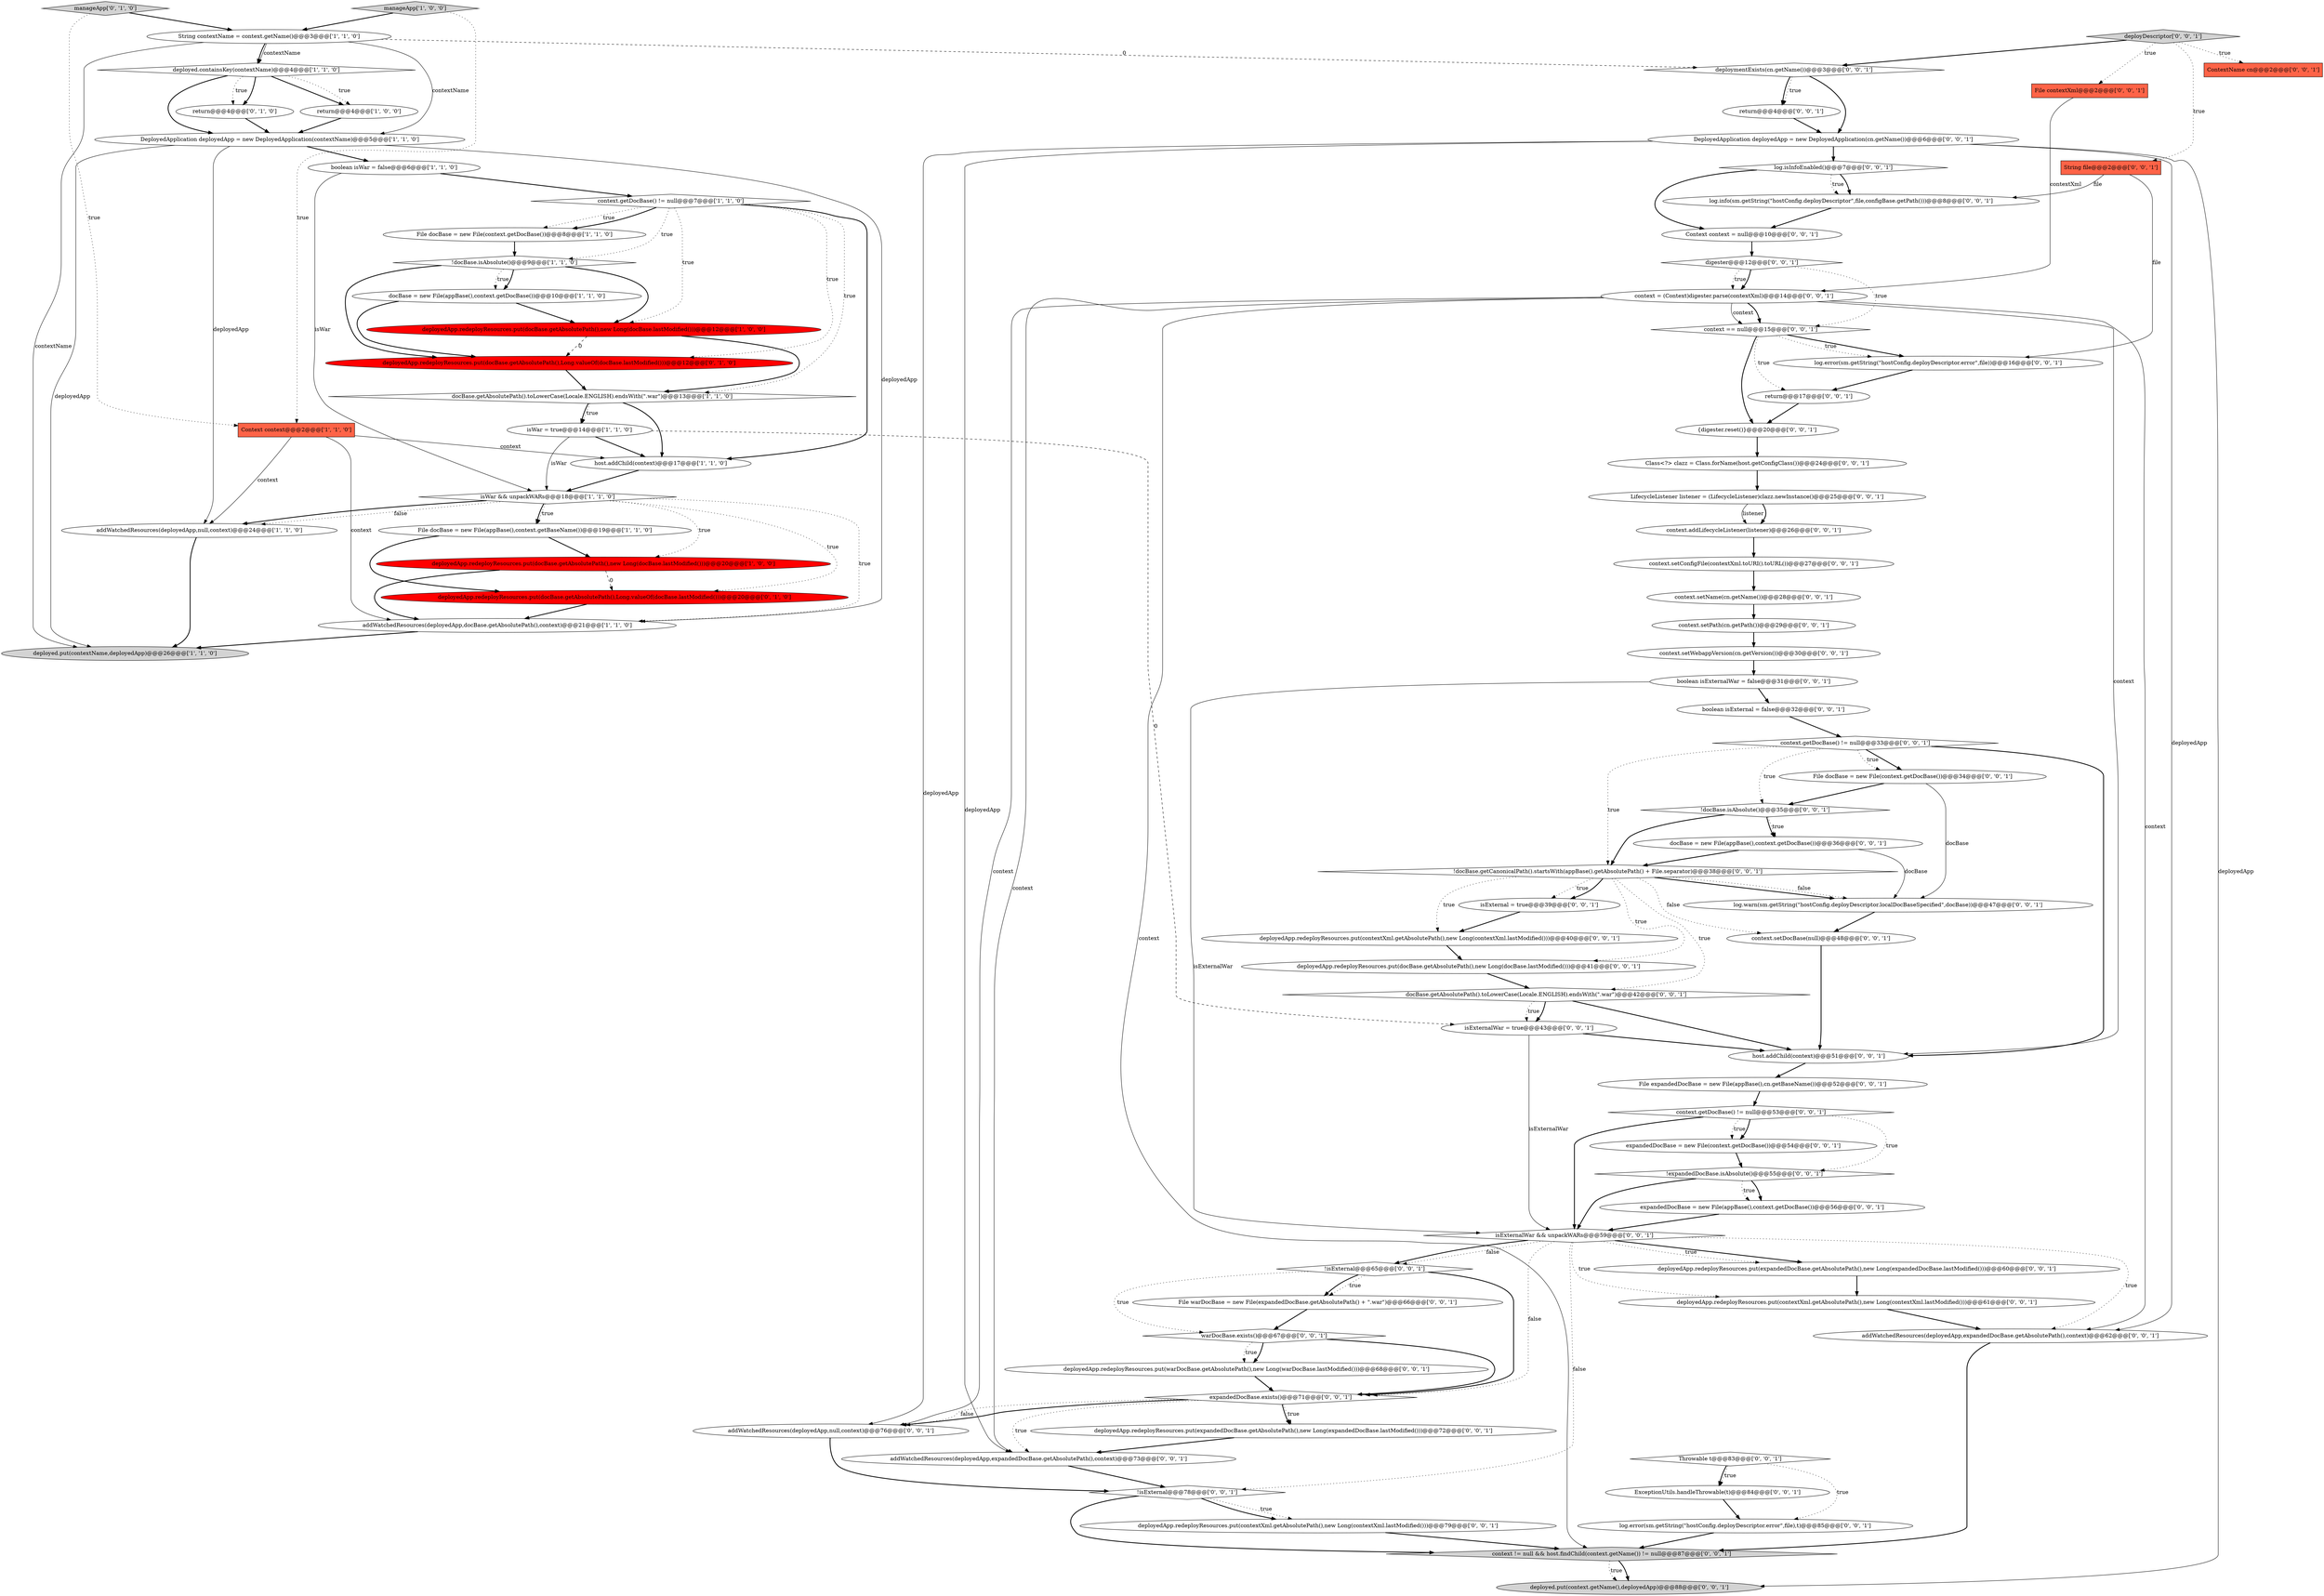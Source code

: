 digraph {
17 [style = filled, label = "deployed.containsKey(contextName)@@@4@@@['1', '1', '0']", fillcolor = white, shape = diamond image = "AAA0AAABBB1BBB"];
47 [style = filled, label = "addWatchedResources(deployedApp,expandedDocBase.getAbsolutePath(),context)@@@73@@@['0', '0', '1']", fillcolor = white, shape = ellipse image = "AAA0AAABBB3BBB"];
26 [style = filled, label = "deployDescriptor['0', '0', '1']", fillcolor = lightgray, shape = diamond image = "AAA0AAABBB3BBB"];
40 [style = filled, label = "isExternal = true@@@39@@@['0', '0', '1']", fillcolor = white, shape = ellipse image = "AAA0AAABBB3BBB"];
11 [style = filled, label = "addWatchedResources(deployedApp,docBase.getAbsolutePath(),context)@@@21@@@['1', '1', '0']", fillcolor = white, shape = ellipse image = "AAA0AAABBB1BBB"];
58 [style = filled, label = "log.warn(sm.getString(\"hostConfig.deployDescriptor.localDocBaseSpecified\",docBase))@@@47@@@['0', '0', '1']", fillcolor = white, shape = ellipse image = "AAA0AAABBB3BBB"];
28 [style = filled, label = "log.error(sm.getString(\"hostConfig.deployDescriptor.error\",file),t)@@@85@@@['0', '0', '1']", fillcolor = white, shape = ellipse image = "AAA0AAABBB3BBB"];
27 [style = filled, label = "deployedApp.redeployResources.put(contextXml.getAbsolutePath(),new Long(contextXml.lastModified()))@@@40@@@['0', '0', '1']", fillcolor = white, shape = ellipse image = "AAA0AAABBB3BBB"];
32 [style = filled, label = "log.error(sm.getString(\"hostConfig.deployDescriptor.error\",file))@@@16@@@['0', '0', '1']", fillcolor = white, shape = ellipse image = "AAA0AAABBB3BBB"];
83 [style = filled, label = "context.setWebappVersion(cn.getVersion())@@@30@@@['0', '0', '1']", fillcolor = white, shape = ellipse image = "AAA0AAABBB3BBB"];
39 [style = filled, label = "Context context = null@@@10@@@['0', '0', '1']", fillcolor = white, shape = ellipse image = "AAA0AAABBB3BBB"];
43 [style = filled, label = "log.isInfoEnabled()@@@7@@@['0', '0', '1']", fillcolor = white, shape = diamond image = "AAA0AAABBB3BBB"];
21 [style = filled, label = "return@@@4@@@['0', '1', '0']", fillcolor = white, shape = ellipse image = "AAA0AAABBB2BBB"];
74 [style = filled, label = "context.getDocBase() != null@@@53@@@['0', '0', '1']", fillcolor = white, shape = diamond image = "AAA0AAABBB3BBB"];
77 [style = filled, label = "DeployedApplication deployedApp = new DeployedApplication(cn.getName())@@@6@@@['0', '0', '1']", fillcolor = white, shape = ellipse image = "AAA0AAABBB3BBB"];
20 [style = filled, label = "isWar && unpackWARs@@@18@@@['1', '1', '0']", fillcolor = white, shape = diamond image = "AAA0AAABBB1BBB"];
34 [style = filled, label = "ExceptionUtils.handleThrowable(t)@@@84@@@['0', '0', '1']", fillcolor = white, shape = ellipse image = "AAA0AAABBB3BBB"];
49 [style = filled, label = "!isExternal@@@78@@@['0', '0', '1']", fillcolor = white, shape = diamond image = "AAA0AAABBB3BBB"];
72 [style = filled, label = "Class<?> clazz = Class.forName(host.getConfigClass())@@@24@@@['0', '0', '1']", fillcolor = white, shape = ellipse image = "AAA0AAABBB3BBB"];
79 [style = filled, label = "expandedDocBase.exists()@@@71@@@['0', '0', '1']", fillcolor = white, shape = diamond image = "AAA0AAABBB3BBB"];
52 [style = filled, label = "File docBase = new File(context.getDocBase())@@@34@@@['0', '0', '1']", fillcolor = white, shape = ellipse image = "AAA0AAABBB3BBB"];
73 [style = filled, label = "File warDocBase = new File(expandedDocBase.getAbsolutePath() + \".war\")@@@66@@@['0', '0', '1']", fillcolor = white, shape = ellipse image = "AAA0AAABBB3BBB"];
3 [style = filled, label = "String contextName = context.getName()@@@3@@@['1', '1', '0']", fillcolor = white, shape = ellipse image = "AAA0AAABBB1BBB"];
75 [style = filled, label = "addWatchedResources(deployedApp,null,context)@@@76@@@['0', '0', '1']", fillcolor = white, shape = ellipse image = "AAA0AAABBB3BBB"];
69 [style = filled, label = "deployedApp.redeployResources.put(docBase.getAbsolutePath(),new Long(docBase.lastModified()))@@@41@@@['0', '0', '1']", fillcolor = white, shape = ellipse image = "AAA0AAABBB3BBB"];
60 [style = filled, label = "context.setPath(cn.getPath())@@@29@@@['0', '0', '1']", fillcolor = white, shape = ellipse image = "AAA0AAABBB3BBB"];
65 [style = filled, label = "context.setName(cn.getName())@@@28@@@['0', '0', '1']", fillcolor = white, shape = ellipse image = "AAA0AAABBB3BBB"];
50 [style = filled, label = "ContextName cn@@@2@@@['0', '0', '1']", fillcolor = tomato, shape = box image = "AAA0AAABBB3BBB"];
10 [style = filled, label = "File docBase = new File(context.getDocBase())@@@8@@@['1', '1', '0']", fillcolor = white, shape = ellipse image = "AAA0AAABBB1BBB"];
38 [style = filled, label = "addWatchedResources(deployedApp,expandedDocBase.getAbsolutePath(),context)@@@62@@@['0', '0', '1']", fillcolor = white, shape = ellipse image = "AAA0AAABBB3BBB"];
45 [style = filled, label = "context.setDocBase(null)@@@48@@@['0', '0', '1']", fillcolor = white, shape = ellipse image = "AAA0AAABBB3BBB"];
37 [style = filled, label = "context = (Context)digester.parse(contextXml)@@@14@@@['0', '0', '1']", fillcolor = white, shape = ellipse image = "AAA0AAABBB3BBB"];
31 [style = filled, label = "context.setConfigFile(contextXml.toURI().toURL())@@@27@@@['0', '0', '1']", fillcolor = white, shape = ellipse image = "AAA0AAABBB3BBB"];
5 [style = filled, label = "deployedApp.redeployResources.put(docBase.getAbsolutePath(),new Long(docBase.lastModified()))@@@12@@@['1', '0', '0']", fillcolor = red, shape = ellipse image = "AAA1AAABBB1BBB"];
12 [style = filled, label = "return@@@4@@@['1', '0', '0']", fillcolor = white, shape = ellipse image = "AAA0AAABBB1BBB"];
56 [style = filled, label = "{digester.reset()}@@@20@@@['0', '0', '1']", fillcolor = white, shape = ellipse image = "AAA0AAABBB3BBB"];
57 [style = filled, label = "deployed.put(context.getName(),deployedApp)@@@88@@@['0', '0', '1']", fillcolor = lightgray, shape = ellipse image = "AAA0AAABBB3BBB"];
85 [style = filled, label = "deployedApp.redeployResources.put(contextXml.getAbsolutePath(),new Long(contextXml.lastModified()))@@@61@@@['0', '0', '1']", fillcolor = white, shape = ellipse image = "AAA0AAABBB3BBB"];
78 [style = filled, label = "host.addChild(context)@@@51@@@['0', '0', '1']", fillcolor = white, shape = ellipse image = "AAA0AAABBB3BBB"];
0 [style = filled, label = "Context context@@@2@@@['1', '1', '0']", fillcolor = tomato, shape = box image = "AAA0AAABBB1BBB"];
84 [style = filled, label = "String file@@@2@@@['0', '0', '1']", fillcolor = tomato, shape = box image = "AAA0AAABBB3BBB"];
63 [style = filled, label = "!expandedDocBase.isAbsolute()@@@55@@@['0', '0', '1']", fillcolor = white, shape = diamond image = "AAA0AAABBB3BBB"];
81 [style = filled, label = "return@@@17@@@['0', '0', '1']", fillcolor = white, shape = ellipse image = "AAA0AAABBB3BBB"];
64 [style = filled, label = "isExternalWar && unpackWARs@@@59@@@['0', '0', '1']", fillcolor = white, shape = diamond image = "AAA0AAABBB3BBB"];
8 [style = filled, label = "deployedApp.redeployResources.put(docBase.getAbsolutePath(),new Long(docBase.lastModified()))@@@20@@@['1', '0', '0']", fillcolor = red, shape = ellipse image = "AAA1AAABBB1BBB"];
54 [style = filled, label = "warDocBase.exists()@@@67@@@['0', '0', '1']", fillcolor = white, shape = diamond image = "AAA0AAABBB3BBB"];
71 [style = filled, label = "return@@@4@@@['0', '0', '1']", fillcolor = white, shape = ellipse image = "AAA0AAABBB3BBB"];
16 [style = filled, label = "manageApp['1', '0', '0']", fillcolor = lightgray, shape = diamond image = "AAA0AAABBB1BBB"];
22 [style = filled, label = "manageApp['0', '1', '0']", fillcolor = lightgray, shape = diamond image = "AAA0AAABBB2BBB"];
33 [style = filled, label = "deploymentExists(cn.getName())@@@3@@@['0', '0', '1']", fillcolor = white, shape = diamond image = "AAA0AAABBB3BBB"];
86 [style = filled, label = "digester@@@12@@@['0', '0', '1']", fillcolor = white, shape = diamond image = "AAA0AAABBB3BBB"];
23 [style = filled, label = "deployedApp.redeployResources.put(docBase.getAbsolutePath(),Long.valueOf(docBase.lastModified()))@@@12@@@['0', '1', '0']", fillcolor = red, shape = ellipse image = "AAA1AAABBB2BBB"];
55 [style = filled, label = "deployedApp.redeployResources.put(warDocBase.getAbsolutePath(),new Long(warDocBase.lastModified()))@@@68@@@['0', '0', '1']", fillcolor = white, shape = ellipse image = "AAA0AAABBB3BBB"];
9 [style = filled, label = "!docBase.isAbsolute()@@@9@@@['1', '1', '0']", fillcolor = white, shape = diamond image = "AAA0AAABBB1BBB"];
19 [style = filled, label = "docBase = new File(appBase(),context.getDocBase())@@@10@@@['1', '1', '0']", fillcolor = white, shape = ellipse image = "AAA0AAABBB1BBB"];
59 [style = filled, label = "expandedDocBase = new File(appBase(),context.getDocBase())@@@56@@@['0', '0', '1']", fillcolor = white, shape = ellipse image = "AAA0AAABBB3BBB"];
7 [style = filled, label = "addWatchedResources(deployedApp,null,context)@@@24@@@['1', '1', '0']", fillcolor = white, shape = ellipse image = "AAA0AAABBB1BBB"];
80 [style = filled, label = "File contextXml@@@2@@@['0', '0', '1']", fillcolor = tomato, shape = box image = "AAA0AAABBB3BBB"];
6 [style = filled, label = "deployed.put(contextName,deployedApp)@@@26@@@['1', '1', '0']", fillcolor = lightgray, shape = ellipse image = "AAA0AAABBB1BBB"];
2 [style = filled, label = "DeployedApplication deployedApp = new DeployedApplication(contextName)@@@5@@@['1', '1', '0']", fillcolor = white, shape = ellipse image = "AAA0AAABBB1BBB"];
30 [style = filled, label = "deployedApp.redeployResources.put(expandedDocBase.getAbsolutePath(),new Long(expandedDocBase.lastModified()))@@@60@@@['0', '0', '1']", fillcolor = white, shape = ellipse image = "AAA0AAABBB3BBB"];
76 [style = filled, label = "LifecycleListener listener = (LifecycleListener)clazz.newInstance()@@@25@@@['0', '0', '1']", fillcolor = white, shape = ellipse image = "AAA0AAABBB3BBB"];
15 [style = filled, label = "host.addChild(context)@@@17@@@['1', '1', '0']", fillcolor = white, shape = ellipse image = "AAA0AAABBB1BBB"];
67 [style = filled, label = "!docBase.getCanonicalPath().startsWith(appBase().getAbsolutePath() + File.separator)@@@38@@@['0', '0', '1']", fillcolor = white, shape = diamond image = "AAA0AAABBB3BBB"];
61 [style = filled, label = "expandedDocBase = new File(context.getDocBase())@@@54@@@['0', '0', '1']", fillcolor = white, shape = ellipse image = "AAA0AAABBB3BBB"];
51 [style = filled, label = "!docBase.isAbsolute()@@@35@@@['0', '0', '1']", fillcolor = white, shape = diamond image = "AAA0AAABBB3BBB"];
13 [style = filled, label = "isWar = true@@@14@@@['1', '1', '0']", fillcolor = white, shape = ellipse image = "AAA0AAABBB1BBB"];
66 [style = filled, label = "isExternalWar = true@@@43@@@['0', '0', '1']", fillcolor = white, shape = ellipse image = "AAA0AAABBB3BBB"];
48 [style = filled, label = "context.getDocBase() != null@@@33@@@['0', '0', '1']", fillcolor = white, shape = diamond image = "AAA0AAABBB3BBB"];
25 [style = filled, label = "context != null && host.findChild(context.getName()) != null@@@87@@@['0', '0', '1']", fillcolor = lightgray, shape = diamond image = "AAA0AAABBB3BBB"];
1 [style = filled, label = "boolean isWar = false@@@6@@@['1', '1', '0']", fillcolor = white, shape = ellipse image = "AAA0AAABBB1BBB"];
41 [style = filled, label = "log.info(sm.getString(\"hostConfig.deployDescriptor\",file,configBase.getPath()))@@@8@@@['0', '0', '1']", fillcolor = white, shape = ellipse image = "AAA0AAABBB3BBB"];
24 [style = filled, label = "deployedApp.redeployResources.put(docBase.getAbsolutePath(),Long.valueOf(docBase.lastModified()))@@@20@@@['0', '1', '0']", fillcolor = red, shape = ellipse image = "AAA1AAABBB2BBB"];
46 [style = filled, label = "File expandedDocBase = new File(appBase(),cn.getBaseName())@@@52@@@['0', '0', '1']", fillcolor = white, shape = ellipse image = "AAA0AAABBB3BBB"];
70 [style = filled, label = "deployedApp.redeployResources.put(expandedDocBase.getAbsolutePath(),new Long(expandedDocBase.lastModified()))@@@72@@@['0', '0', '1']", fillcolor = white, shape = ellipse image = "AAA0AAABBB3BBB"];
82 [style = filled, label = "docBase = new File(appBase(),context.getDocBase())@@@36@@@['0', '0', '1']", fillcolor = white, shape = ellipse image = "AAA0AAABBB3BBB"];
44 [style = filled, label = "Throwable t@@@83@@@['0', '0', '1']", fillcolor = white, shape = diamond image = "AAA0AAABBB3BBB"];
18 [style = filled, label = "context.getDocBase() != null@@@7@@@['1', '1', '0']", fillcolor = white, shape = diamond image = "AAA0AAABBB1BBB"];
14 [style = filled, label = "docBase.getAbsolutePath().toLowerCase(Locale.ENGLISH).endsWith(\".war\")@@@13@@@['1', '1', '0']", fillcolor = white, shape = diamond image = "AAA0AAABBB1BBB"];
42 [style = filled, label = "boolean isExternal = false@@@32@@@['0', '0', '1']", fillcolor = white, shape = ellipse image = "AAA0AAABBB3BBB"];
68 [style = filled, label = "context.addLifecycleListener(listener)@@@26@@@['0', '0', '1']", fillcolor = white, shape = ellipse image = "AAA0AAABBB3BBB"];
35 [style = filled, label = "!isExternal@@@65@@@['0', '0', '1']", fillcolor = white, shape = diamond image = "AAA0AAABBB3BBB"];
29 [style = filled, label = "context == null@@@15@@@['0', '0', '1']", fillcolor = white, shape = diamond image = "AAA0AAABBB3BBB"];
62 [style = filled, label = "boolean isExternalWar = false@@@31@@@['0', '0', '1']", fillcolor = white, shape = ellipse image = "AAA0AAABBB3BBB"];
36 [style = filled, label = "docBase.getAbsolutePath().toLowerCase(Locale.ENGLISH).endsWith(\".war\")@@@42@@@['0', '0', '1']", fillcolor = white, shape = diamond image = "AAA0AAABBB3BBB"];
4 [style = filled, label = "File docBase = new File(appBase(),context.getBaseName())@@@19@@@['1', '1', '0']", fillcolor = white, shape = ellipse image = "AAA0AAABBB1BBB"];
53 [style = filled, label = "deployedApp.redeployResources.put(contextXml.getAbsolutePath(),new Long(contextXml.lastModified()))@@@79@@@['0', '0', '1']", fillcolor = white, shape = ellipse image = "AAA0AAABBB3BBB"];
51->67 [style = bold, label=""];
54->55 [style = bold, label=""];
60->83 [style = bold, label=""];
65->60 [style = bold, label=""];
67->40 [style = dotted, label="true"];
68->31 [style = bold, label=""];
20->11 [style = dotted, label="true"];
76->68 [style = bold, label=""];
77->38 [style = solid, label="deployedApp"];
26->50 [style = dotted, label="true"];
73->54 [style = bold, label=""];
42->48 [style = bold, label=""];
2->11 [style = solid, label="deployedApp"];
1->20 [style = solid, label="isWar"];
29->56 [style = bold, label=""];
35->73 [style = dotted, label="true"];
21->2 [style = bold, label=""];
47->49 [style = bold, label=""];
19->5 [style = bold, label=""];
48->52 [style = bold, label=""];
56->72 [style = bold, label=""];
12->2 [style = bold, label=""];
37->47 [style = solid, label="context"];
82->67 [style = bold, label=""];
62->42 [style = bold, label=""];
20->7 [style = dotted, label="false"];
24->11 [style = bold, label=""];
15->20 [style = bold, label=""];
44->34 [style = dotted, label="true"];
64->49 [style = dotted, label="false"];
9->5 [style = bold, label=""];
35->79 [style = bold, label=""];
28->25 [style = bold, label=""];
4->8 [style = bold, label=""];
86->37 [style = dotted, label="true"];
67->58 [style = bold, label=""];
48->67 [style = dotted, label="true"];
33->71 [style = bold, label=""];
8->11 [style = bold, label=""];
17->21 [style = bold, label=""];
45->78 [style = bold, label=""];
39->86 [style = bold, label=""];
25->57 [style = bold, label=""];
18->23 [style = dotted, label="true"];
16->3 [style = bold, label=""];
59->64 [style = bold, label=""];
20->24 [style = dotted, label="true"];
3->33 [style = dashed, label="0"];
66->78 [style = bold, label=""];
5->23 [style = dashed, label="0"];
22->0 [style = dotted, label="true"];
67->36 [style = dotted, label="true"];
25->57 [style = dotted, label="true"];
18->15 [style = bold, label=""];
49->53 [style = dotted, label="true"];
37->29 [style = bold, label=""];
86->29 [style = dotted, label="true"];
37->25 [style = solid, label="context"];
74->61 [style = dotted, label="true"];
64->35 [style = dotted, label="false"];
44->28 [style = dotted, label="true"];
67->45 [style = dotted, label="false"];
64->35 [style = bold, label=""];
29->81 [style = dotted, label="true"];
23->14 [style = bold, label=""];
84->41 [style = solid, label="file"];
49->25 [style = bold, label=""];
81->56 [style = bold, label=""];
17->2 [style = bold, label=""];
35->54 [style = dotted, label="true"];
36->78 [style = bold, label=""];
29->32 [style = bold, label=""];
7->6 [style = bold, label=""];
44->34 [style = bold, label=""];
38->25 [style = bold, label=""];
32->81 [style = bold, label=""];
0->7 [style = solid, label="context"];
14->15 [style = bold, label=""];
18->5 [style = dotted, label="true"];
74->61 [style = bold, label=""];
82->58 [style = solid, label="docBase"];
13->15 [style = bold, label=""];
20->7 [style = bold, label=""];
52->51 [style = bold, label=""];
66->64 [style = solid, label="isExternalWar"];
17->21 [style = dotted, label="true"];
36->66 [style = bold, label=""];
61->63 [style = bold, label=""];
52->58 [style = solid, label="docBase"];
29->32 [style = dotted, label="true"];
0->11 [style = solid, label="context"];
85->38 [style = bold, label=""];
0->15 [style = solid, label="context"];
4->24 [style = bold, label=""];
3->6 [style = solid, label="contextName"];
48->52 [style = dotted, label="true"];
67->40 [style = bold, label=""];
2->6 [style = solid, label="deployedApp"];
63->59 [style = bold, label=""];
35->73 [style = bold, label=""];
77->43 [style = bold, label=""];
26->80 [style = dotted, label="true"];
2->1 [style = bold, label=""];
78->46 [style = bold, label=""];
63->59 [style = dotted, label="true"];
62->64 [style = solid, label="isExternalWar"];
77->75 [style = solid, label="deployedApp"];
33->71 [style = dotted, label="true"];
64->85 [style = dotted, label="true"];
3->17 [style = solid, label="contextName"];
77->57 [style = solid, label="deployedApp"];
18->10 [style = dotted, label="true"];
34->28 [style = bold, label=""];
13->66 [style = dashed, label="0"];
79->70 [style = dotted, label="true"];
30->85 [style = bold, label=""];
17->12 [style = bold, label=""];
9->19 [style = dotted, label="true"];
84->32 [style = solid, label="file"];
18->10 [style = bold, label=""];
17->12 [style = dotted, label="true"];
20->4 [style = dotted, label="true"];
40->27 [style = bold, label=""];
37->29 [style = solid, label="context"];
70->47 [style = bold, label=""];
77->47 [style = solid, label="deployedApp"];
18->9 [style = dotted, label="true"];
27->69 [style = bold, label=""];
79->75 [style = bold, label=""];
13->20 [style = solid, label="isWar"];
9->19 [style = bold, label=""];
3->17 [style = bold, label=""];
43->41 [style = bold, label=""];
74->63 [style = dotted, label="true"];
2->7 [style = solid, label="deployedApp"];
10->9 [style = bold, label=""];
75->49 [style = bold, label=""];
64->30 [style = bold, label=""];
67->69 [style = dotted, label="true"];
14->13 [style = bold, label=""];
67->58 [style = dotted, label="false"];
48->78 [style = bold, label=""];
43->39 [style = bold, label=""];
31->65 [style = bold, label=""];
46->74 [style = bold, label=""];
79->75 [style = dotted, label="false"];
64->30 [style = dotted, label="true"];
53->25 [style = bold, label=""];
79->47 [style = dotted, label="true"];
51->82 [style = bold, label=""];
54->79 [style = bold, label=""];
26->84 [style = dotted, label="true"];
63->64 [style = bold, label=""];
83->62 [style = bold, label=""];
20->8 [style = dotted, label="true"];
11->6 [style = bold, label=""];
74->64 [style = bold, label=""];
48->51 [style = dotted, label="true"];
1->18 [style = bold, label=""];
5->14 [style = bold, label=""];
8->24 [style = dashed, label="0"];
51->82 [style = dotted, label="true"];
18->14 [style = dotted, label="true"];
14->13 [style = dotted, label="true"];
72->76 [style = bold, label=""];
20->4 [style = bold, label=""];
69->36 [style = bold, label=""];
64->79 [style = dotted, label="false"];
49->53 [style = bold, label=""];
9->23 [style = bold, label=""];
37->75 [style = solid, label="context"];
22->3 [style = bold, label=""];
79->70 [style = bold, label=""];
76->68 [style = solid, label="listener"];
71->77 [style = bold, label=""];
3->2 [style = solid, label="contextName"];
16->0 [style = dotted, label="true"];
37->38 [style = solid, label="context"];
19->23 [style = bold, label=""];
36->66 [style = dotted, label="true"];
58->45 [style = bold, label=""];
43->41 [style = dotted, label="true"];
33->77 [style = bold, label=""];
86->37 [style = bold, label=""];
64->38 [style = dotted, label="true"];
54->55 [style = dotted, label="true"];
41->39 [style = bold, label=""];
55->79 [style = bold, label=""];
26->33 [style = bold, label=""];
37->78 [style = solid, label="context"];
80->37 [style = solid, label="contextXml"];
67->27 [style = dotted, label="true"];
}
